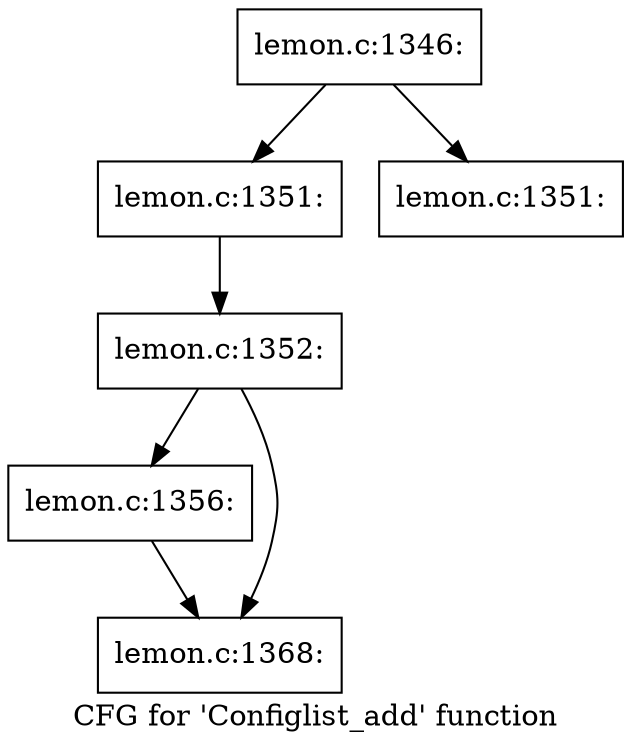 digraph "CFG for 'Configlist_add' function" {
	label="CFG for 'Configlist_add' function";

	Node0x56256532e6a0 [shape=record,label="{lemon.c:1346:}"];
	Node0x56256532e6a0 -> Node0x5625652e9860;
	Node0x56256532e6a0 -> Node0x562565346730;
	Node0x5625652e9860 [shape=record,label="{lemon.c:1351:}"];
	Node0x5625652e9860 -> Node0x562565256de0;
	Node0x562565346730 [shape=record,label="{lemon.c:1351:}"];
	Node0x562565256de0 [shape=record,label="{lemon.c:1352:}"];
	Node0x562565256de0 -> Node0x56256534f0c0;
	Node0x562565256de0 -> Node0x56256534fee0;
	Node0x56256534f0c0 [shape=record,label="{lemon.c:1356:}"];
	Node0x56256534f0c0 -> Node0x56256534fee0;
	Node0x56256534fee0 [shape=record,label="{lemon.c:1368:}"];
}
